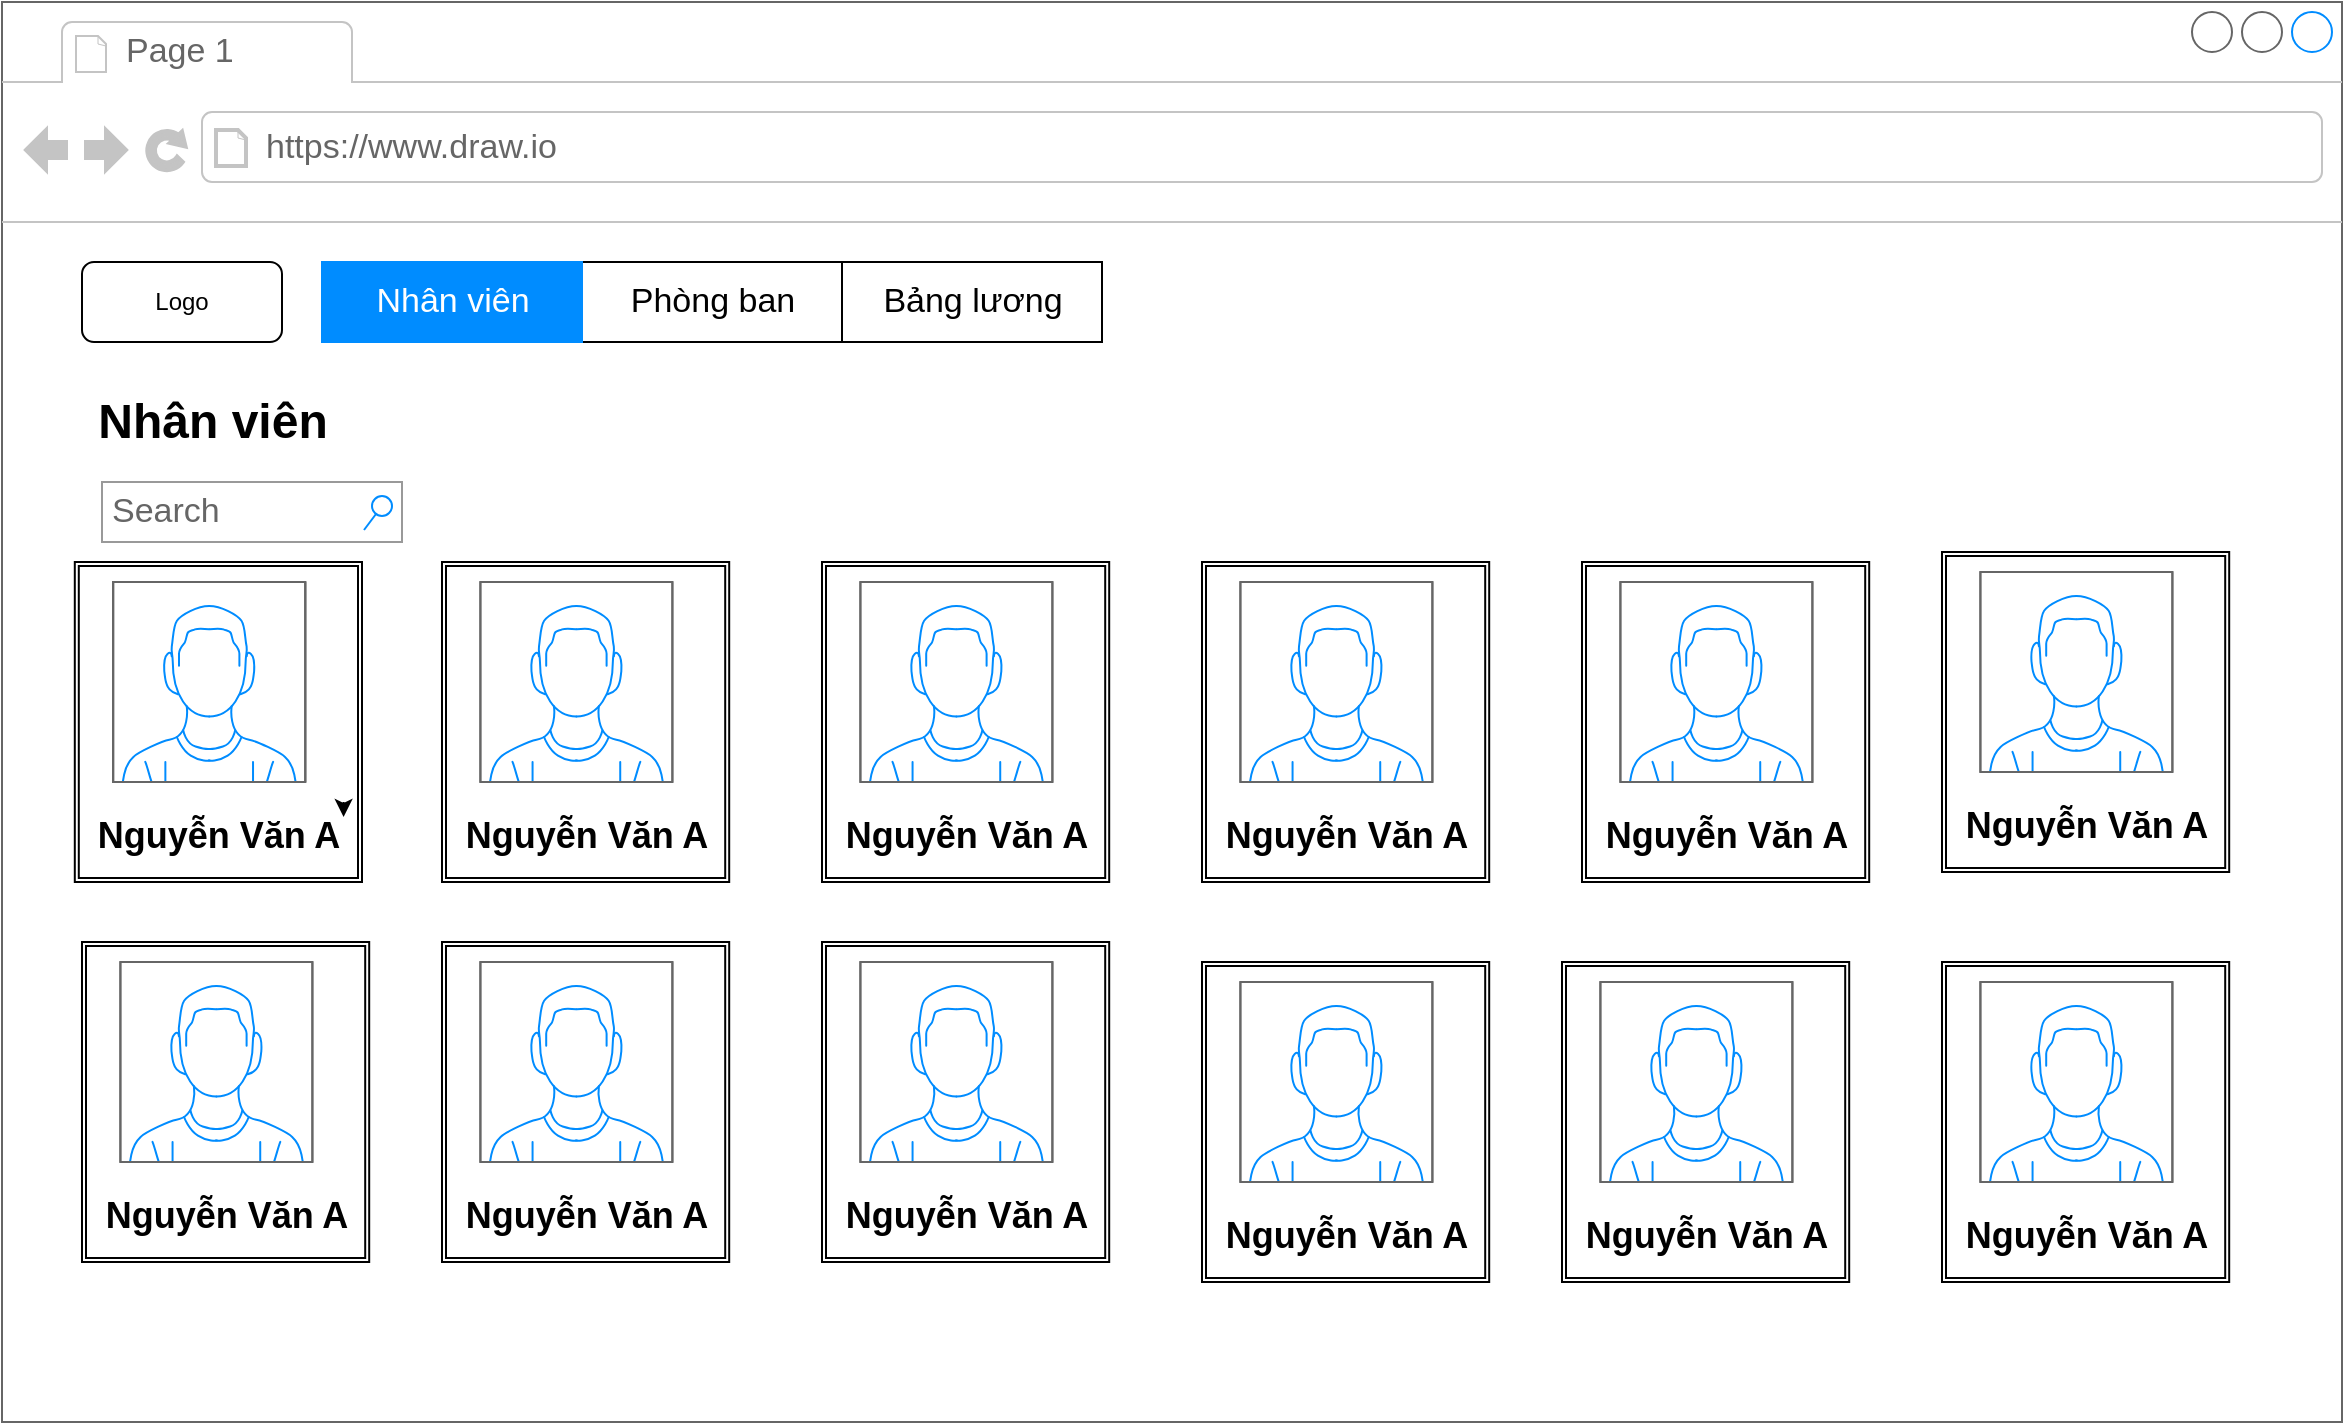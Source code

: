 <mxfile>
    <diagram id="wchiuT_AfNnw1r3C1ELz" name="Page-1">
        <mxGraphModel dx="1225" dy="1462" grid="1" gridSize="10" guides="1" tooltips="1" connect="1" arrows="1" fold="1" page="1" pageScale="1" pageWidth="850" pageHeight="1100" math="0" shadow="0">
            <root>
                <mxCell id="0"/>
                <mxCell id="1" parent="0"/>
                <mxCell id="3" value="" style="strokeWidth=1;shadow=0;dashed=0;align=center;html=1;shape=mxgraph.mockup.containers.browserWindow;rSize=0;strokeColor=#666666;strokeColor2=#008cff;strokeColor3=#c4c4c4;mainText=,;recursiveResize=0;" vertex="1" parent="1">
                    <mxGeometry x="200" y="170" width="1170" height="710" as="geometry"/>
                </mxCell>
                <mxCell id="4" value="Page 1" style="strokeWidth=1;shadow=0;dashed=0;align=center;html=1;shape=mxgraph.mockup.containers.anchor;fontSize=17;fontColor=#666666;align=left;" vertex="1" parent="3">
                    <mxGeometry x="60" y="12" width="110" height="26" as="geometry"/>
                </mxCell>
                <mxCell id="5" value="https://www.draw.io" style="strokeWidth=1;shadow=0;dashed=0;align=center;html=1;shape=mxgraph.mockup.containers.anchor;rSize=0;fontSize=17;fontColor=#666666;align=left;" vertex="1" parent="3">
                    <mxGeometry x="130" y="60" width="250" height="26" as="geometry"/>
                </mxCell>
                <mxCell id="6" value="Logo" style="rounded=1;whiteSpace=wrap;html=1;" vertex="1" parent="3">
                    <mxGeometry x="40" y="130" width="100" height="40" as="geometry"/>
                </mxCell>
                <mxCell id="9" value="" style="strokeWidth=1;shadow=0;dashed=0;align=center;html=1;shape=mxgraph.mockup.text.rrect;rSize=0;strokeColor=#666666;container=0;" vertex="1" parent="3">
                    <mxGeometry x="160" y="130" width="390" height="40" as="geometry"/>
                </mxCell>
                <mxCell id="14" value="" style="group" vertex="1" connectable="0" parent="3">
                    <mxGeometry x="160" y="130" width="390" height="40" as="geometry"/>
                </mxCell>
                <mxCell id="10" value="Phòng ban" style="strokeWidth=1;shadow=0;dashed=0;align=center;html=1;shape=mxgraph.mockup.text.rrect;rSize=0;fontSize=17;" vertex="1" parent="14">
                    <mxGeometry x="130" width="130" height="40" as="geometry"/>
                </mxCell>
                <mxCell id="11" value="Bảng lương" style="strokeWidth=1;shadow=0;dashed=0;align=center;html=1;shape=mxgraph.mockup.text.rrect;rSize=0;fontSize=17;" vertex="1" parent="14">
                    <mxGeometry x="260" width="130" height="40" as="geometry"/>
                </mxCell>
                <mxCell id="13" value="Nhân viên" style="strokeWidth=1;shadow=0;dashed=0;align=center;html=1;shape=mxgraph.mockup.text.rrect;rSize=0;fontSize=17;fontColor=#ffffff;fillColor=#008cff;strokeColor=#008cff;" vertex="1" parent="14">
                    <mxGeometry width="130" height="40" as="geometry"/>
                </mxCell>
                <mxCell id="15" value="Nhân viên" style="text;strokeColor=none;fillColor=none;html=1;fontSize=24;fontStyle=1;verticalAlign=middle;align=center;" vertex="1" parent="3">
                    <mxGeometry x="30" y="190" width="150" height="40" as="geometry"/>
                </mxCell>
                <mxCell id="16" value="Search" style="strokeWidth=1;shadow=0;dashed=0;align=center;html=1;shape=mxgraph.mockup.forms.searchBox;strokeColor=#999999;mainText=;strokeColor2=#008cff;fontColor=#666666;fontSize=17;align=left;spacingLeft=3;" vertex="1" parent="3">
                    <mxGeometry x="50" y="240" width="150" height="30" as="geometry"/>
                </mxCell>
                <mxCell id="23" value="" style="group" vertex="1" connectable="0" parent="3">
                    <mxGeometry x="36.4" y="280" width="143.6" height="160" as="geometry"/>
                </mxCell>
                <mxCell id="22" value="" style="shape=ext;double=1;rounded=0;whiteSpace=wrap;html=1;fontSize=18;" vertex="1" parent="23">
                    <mxGeometry width="143.6" height="160" as="geometry"/>
                </mxCell>
                <mxCell id="19" value="" style="verticalLabelPosition=bottom;shadow=0;dashed=0;align=center;html=1;verticalAlign=top;strokeWidth=1;shape=mxgraph.mockup.containers.userMale;strokeColor=#666666;strokeColor2=#008cff;" vertex="1" parent="23">
                    <mxGeometry x="19.2" y="10" width="96" height="100" as="geometry"/>
                </mxCell>
                <mxCell id="33" value="" style="group" vertex="1" connectable="0" parent="23">
                    <mxGeometry x="9.6" y="10" width="124.8" height="140" as="geometry"/>
                </mxCell>
                <mxCell id="20" value="&lt;font style=&quot;font-size: 18px&quot;&gt;Nguyễn Văn A&lt;/font&gt;" style="text;strokeColor=none;fillColor=none;html=1;fontSize=24;fontStyle=1;verticalAlign=middle;align=center;" vertex="1" parent="33">
                    <mxGeometry y="110" width="124.8" height="30" as="geometry"/>
                </mxCell>
                <mxCell id="32" value="" style="verticalLabelPosition=bottom;shadow=0;dashed=0;align=center;html=1;verticalAlign=top;strokeWidth=1;shape=mxgraph.mockup.containers.userMale;strokeColor=#666666;strokeColor2=#008cff;" vertex="1" parent="33">
                    <mxGeometry x="9.6" width="96" height="100" as="geometry"/>
                </mxCell>
                <mxCell id="79" style="edgeStyle=none;html=1;exitX=1;exitY=0;exitDx=0;exitDy=0;entryX=1;entryY=0.25;entryDx=0;entryDy=0;fontSize=18;" edge="1" parent="33" source="20" target="20">
                    <mxGeometry relative="1" as="geometry"/>
                </mxCell>
                <mxCell id="24" value="" style="group" vertex="1" connectable="0" parent="3">
                    <mxGeometry x="220" y="280" width="143.6" height="160" as="geometry"/>
                </mxCell>
                <mxCell id="25" value="" style="shape=ext;double=1;rounded=0;whiteSpace=wrap;html=1;fontSize=18;" vertex="1" parent="24">
                    <mxGeometry width="143.6" height="160" as="geometry"/>
                </mxCell>
                <mxCell id="26" value="" style="verticalLabelPosition=bottom;shadow=0;dashed=0;align=center;html=1;verticalAlign=top;strokeWidth=1;shape=mxgraph.mockup.containers.userMale;strokeColor=#666666;strokeColor2=#008cff;" vertex="1" parent="24">
                    <mxGeometry x="19.2" y="10" width="96" height="100" as="geometry"/>
                </mxCell>
                <mxCell id="27" value="&lt;font style=&quot;font-size: 18px&quot;&gt;Nguyễn Văn A&lt;/font&gt;" style="text;strokeColor=none;fillColor=none;html=1;fontSize=24;fontStyle=1;verticalAlign=middle;align=center;" vertex="1" parent="24">
                    <mxGeometry x="9.6" y="120" width="124.8" height="30" as="geometry"/>
                </mxCell>
                <mxCell id="84" value="" style="group" vertex="1" connectable="0" parent="3">
                    <mxGeometry x="600" y="280" width="143.6" height="160" as="geometry"/>
                </mxCell>
                <mxCell id="85" value="" style="shape=ext;double=1;rounded=0;whiteSpace=wrap;html=1;fontSize=18;" vertex="1" parent="84">
                    <mxGeometry width="143.6" height="160" as="geometry"/>
                </mxCell>
                <mxCell id="86" value="" style="verticalLabelPosition=bottom;shadow=0;dashed=0;align=center;html=1;verticalAlign=top;strokeWidth=1;shape=mxgraph.mockup.containers.userMale;strokeColor=#666666;strokeColor2=#008cff;" vertex="1" parent="84">
                    <mxGeometry x="19.2" y="10" width="96" height="100" as="geometry"/>
                </mxCell>
                <mxCell id="87" value="&lt;font style=&quot;font-size: 18px&quot;&gt;Nguyễn Văn A&lt;/font&gt;" style="text;strokeColor=none;fillColor=none;html=1;fontSize=24;fontStyle=1;verticalAlign=middle;align=center;" vertex="1" parent="84">
                    <mxGeometry x="9.6" y="120" width="124.8" height="30" as="geometry"/>
                </mxCell>
                <mxCell id="104" value="" style="group" vertex="1" connectable="0" parent="3">
                    <mxGeometry x="600" y="480" width="143.6" height="160" as="geometry"/>
                </mxCell>
                <mxCell id="105" value="" style="shape=ext;double=1;rounded=0;whiteSpace=wrap;html=1;fontSize=18;" vertex="1" parent="104">
                    <mxGeometry width="143.6" height="160" as="geometry"/>
                </mxCell>
                <mxCell id="106" value="" style="verticalLabelPosition=bottom;shadow=0;dashed=0;align=center;html=1;verticalAlign=top;strokeWidth=1;shape=mxgraph.mockup.containers.userMale;strokeColor=#666666;strokeColor2=#008cff;" vertex="1" parent="104">
                    <mxGeometry x="19.2" y="10" width="96" height="100" as="geometry"/>
                </mxCell>
                <mxCell id="107" value="&lt;font style=&quot;font-size: 18px&quot;&gt;Nguyễn Văn A&lt;/font&gt;" style="text;strokeColor=none;fillColor=none;html=1;fontSize=24;fontStyle=1;verticalAlign=middle;align=center;" vertex="1" parent="104">
                    <mxGeometry x="9.6" y="120" width="124.8" height="30" as="geometry"/>
                </mxCell>
                <mxCell id="112" value="" style="group" vertex="1" connectable="0" parent="3">
                    <mxGeometry x="970" y="275" width="143.6" height="160" as="geometry"/>
                </mxCell>
                <mxCell id="113" value="" style="shape=ext;double=1;rounded=0;whiteSpace=wrap;html=1;fontSize=18;" vertex="1" parent="112">
                    <mxGeometry width="143.6" height="160" as="geometry"/>
                </mxCell>
                <mxCell id="114" value="" style="verticalLabelPosition=bottom;shadow=0;dashed=0;align=center;html=1;verticalAlign=top;strokeWidth=1;shape=mxgraph.mockup.containers.userMale;strokeColor=#666666;strokeColor2=#008cff;" vertex="1" parent="112">
                    <mxGeometry x="19.2" y="10" width="96" height="100" as="geometry"/>
                </mxCell>
                <mxCell id="115" value="&lt;font style=&quot;font-size: 18px&quot;&gt;Nguyễn Văn A&lt;/font&gt;" style="text;strokeColor=none;fillColor=none;html=1;fontSize=24;fontStyle=1;verticalAlign=middle;align=center;" vertex="1" parent="112">
                    <mxGeometry x="9.6" y="120" width="124.8" height="30" as="geometry"/>
                </mxCell>
                <mxCell id="80" value="" style="group" vertex="1" connectable="0" parent="1">
                    <mxGeometry x="610" y="450" width="143.6" height="160" as="geometry"/>
                </mxCell>
                <mxCell id="81" value="" style="shape=ext;double=1;rounded=0;whiteSpace=wrap;html=1;fontSize=18;" vertex="1" parent="80">
                    <mxGeometry width="143.6" height="160" as="geometry"/>
                </mxCell>
                <mxCell id="82" value="" style="verticalLabelPosition=bottom;shadow=0;dashed=0;align=center;html=1;verticalAlign=top;strokeWidth=1;shape=mxgraph.mockup.containers.userMale;strokeColor=#666666;strokeColor2=#008cff;" vertex="1" parent="80">
                    <mxGeometry x="19.2" y="10" width="96" height="100" as="geometry"/>
                </mxCell>
                <mxCell id="83" value="&lt;font style=&quot;font-size: 18px&quot;&gt;Nguyễn Văn A&lt;/font&gt;" style="text;strokeColor=none;fillColor=none;html=1;fontSize=24;fontStyle=1;verticalAlign=middle;align=center;" vertex="1" parent="80">
                    <mxGeometry x="9.6" y="120" width="124.8" height="30" as="geometry"/>
                </mxCell>
                <mxCell id="88" value="" style="group" vertex="1" connectable="0" parent="1">
                    <mxGeometry x="990" y="450" width="143.6" height="160" as="geometry"/>
                </mxCell>
                <mxCell id="89" value="" style="shape=ext;double=1;rounded=0;whiteSpace=wrap;html=1;fontSize=18;" vertex="1" parent="88">
                    <mxGeometry width="143.6" height="160" as="geometry"/>
                </mxCell>
                <mxCell id="90" value="" style="verticalLabelPosition=bottom;shadow=0;dashed=0;align=center;html=1;verticalAlign=top;strokeWidth=1;shape=mxgraph.mockup.containers.userMale;strokeColor=#666666;strokeColor2=#008cff;" vertex="1" parent="88">
                    <mxGeometry x="19.2" y="10" width="96" height="100" as="geometry"/>
                </mxCell>
                <mxCell id="91" value="&lt;font style=&quot;font-size: 18px&quot;&gt;Nguyễn Văn A&lt;/font&gt;" style="text;strokeColor=none;fillColor=none;html=1;fontSize=24;fontStyle=1;verticalAlign=middle;align=center;" vertex="1" parent="88">
                    <mxGeometry x="9.6" y="120" width="124.8" height="30" as="geometry"/>
                </mxCell>
                <mxCell id="92" value="" style="group" vertex="1" connectable="0" parent="1">
                    <mxGeometry x="240" y="640" width="143.6" height="160" as="geometry"/>
                </mxCell>
                <mxCell id="93" value="" style="shape=ext;double=1;rounded=0;whiteSpace=wrap;html=1;fontSize=18;" vertex="1" parent="92">
                    <mxGeometry width="143.6" height="160" as="geometry"/>
                </mxCell>
                <mxCell id="94" value="" style="verticalLabelPosition=bottom;shadow=0;dashed=0;align=center;html=1;verticalAlign=top;strokeWidth=1;shape=mxgraph.mockup.containers.userMale;strokeColor=#666666;strokeColor2=#008cff;" vertex="1" parent="92">
                    <mxGeometry x="19.2" y="10" width="96" height="100" as="geometry"/>
                </mxCell>
                <mxCell id="95" value="&lt;font style=&quot;font-size: 18px&quot;&gt;Nguyễn Văn A&lt;/font&gt;" style="text;strokeColor=none;fillColor=none;html=1;fontSize=24;fontStyle=1;verticalAlign=middle;align=center;" vertex="1" parent="92">
                    <mxGeometry x="9.6" y="120" width="124.8" height="30" as="geometry"/>
                </mxCell>
                <mxCell id="96" value="" style="group" vertex="1" connectable="0" parent="1">
                    <mxGeometry x="420" y="640" width="143.6" height="160" as="geometry"/>
                </mxCell>
                <mxCell id="97" value="" style="shape=ext;double=1;rounded=0;whiteSpace=wrap;html=1;fontSize=18;" vertex="1" parent="96">
                    <mxGeometry width="143.6" height="160" as="geometry"/>
                </mxCell>
                <mxCell id="98" value="" style="verticalLabelPosition=bottom;shadow=0;dashed=0;align=center;html=1;verticalAlign=top;strokeWidth=1;shape=mxgraph.mockup.containers.userMale;strokeColor=#666666;strokeColor2=#008cff;" vertex="1" parent="96">
                    <mxGeometry x="19.2" y="10" width="96" height="100" as="geometry"/>
                </mxCell>
                <mxCell id="99" value="&lt;font style=&quot;font-size: 18px&quot;&gt;Nguyễn Văn A&lt;/font&gt;" style="text;strokeColor=none;fillColor=none;html=1;fontSize=24;fontStyle=1;verticalAlign=middle;align=center;" vertex="1" parent="96">
                    <mxGeometry x="9.6" y="120" width="124.8" height="30" as="geometry"/>
                </mxCell>
                <mxCell id="100" value="" style="group" vertex="1" connectable="0" parent="1">
                    <mxGeometry x="610" y="640" width="143.6" height="160" as="geometry"/>
                </mxCell>
                <mxCell id="101" value="" style="shape=ext;double=1;rounded=0;whiteSpace=wrap;html=1;fontSize=18;" vertex="1" parent="100">
                    <mxGeometry width="143.6" height="160" as="geometry"/>
                </mxCell>
                <mxCell id="102" value="" style="verticalLabelPosition=bottom;shadow=0;dashed=0;align=center;html=1;verticalAlign=top;strokeWidth=1;shape=mxgraph.mockup.containers.userMale;strokeColor=#666666;strokeColor2=#008cff;" vertex="1" parent="100">
                    <mxGeometry x="19.2" y="10" width="96" height="100" as="geometry"/>
                </mxCell>
                <mxCell id="103" value="&lt;font style=&quot;font-size: 18px&quot;&gt;Nguyễn Văn A&lt;/font&gt;" style="text;strokeColor=none;fillColor=none;html=1;fontSize=24;fontStyle=1;verticalAlign=middle;align=center;" vertex="1" parent="100">
                    <mxGeometry x="9.6" y="120" width="124.8" height="30" as="geometry"/>
                </mxCell>
                <mxCell id="108" value="" style="group" vertex="1" connectable="0" parent="1">
                    <mxGeometry x="980" y="650" width="143.6" height="160" as="geometry"/>
                </mxCell>
                <mxCell id="109" value="" style="shape=ext;double=1;rounded=0;whiteSpace=wrap;html=1;fontSize=18;" vertex="1" parent="108">
                    <mxGeometry width="143.6" height="160" as="geometry"/>
                </mxCell>
                <mxCell id="110" value="" style="verticalLabelPosition=bottom;shadow=0;dashed=0;align=center;html=1;verticalAlign=top;strokeWidth=1;shape=mxgraph.mockup.containers.userMale;strokeColor=#666666;strokeColor2=#008cff;" vertex="1" parent="108">
                    <mxGeometry x="19.2" y="10" width="96" height="100" as="geometry"/>
                </mxCell>
                <mxCell id="111" value="&lt;font style=&quot;font-size: 18px&quot;&gt;Nguyễn Văn A&lt;/font&gt;" style="text;strokeColor=none;fillColor=none;html=1;fontSize=24;fontStyle=1;verticalAlign=middle;align=center;" vertex="1" parent="108">
                    <mxGeometry x="9.6" y="120" width="124.8" height="30" as="geometry"/>
                </mxCell>
                <mxCell id="116" value="" style="group" vertex="1" connectable="0" parent="1">
                    <mxGeometry x="1170" y="650" width="143.6" height="160" as="geometry"/>
                </mxCell>
                <mxCell id="117" value="" style="shape=ext;double=1;rounded=0;whiteSpace=wrap;html=1;fontSize=18;" vertex="1" parent="116">
                    <mxGeometry width="143.6" height="160" as="geometry"/>
                </mxCell>
                <mxCell id="118" value="" style="verticalLabelPosition=bottom;shadow=0;dashed=0;align=center;html=1;verticalAlign=top;strokeWidth=1;shape=mxgraph.mockup.containers.userMale;strokeColor=#666666;strokeColor2=#008cff;" vertex="1" parent="116">
                    <mxGeometry x="19.2" y="10" width="96" height="100" as="geometry"/>
                </mxCell>
                <mxCell id="119" value="&lt;font style=&quot;font-size: 18px&quot;&gt;Nguyễn Văn A&lt;/font&gt;" style="text;strokeColor=none;fillColor=none;html=1;fontSize=24;fontStyle=1;verticalAlign=middle;align=center;" vertex="1" parent="116">
                    <mxGeometry x="9.6" y="120" width="124.8" height="30" as="geometry"/>
                </mxCell>
            </root>
        </mxGraphModel>
    </diagram>
</mxfile>